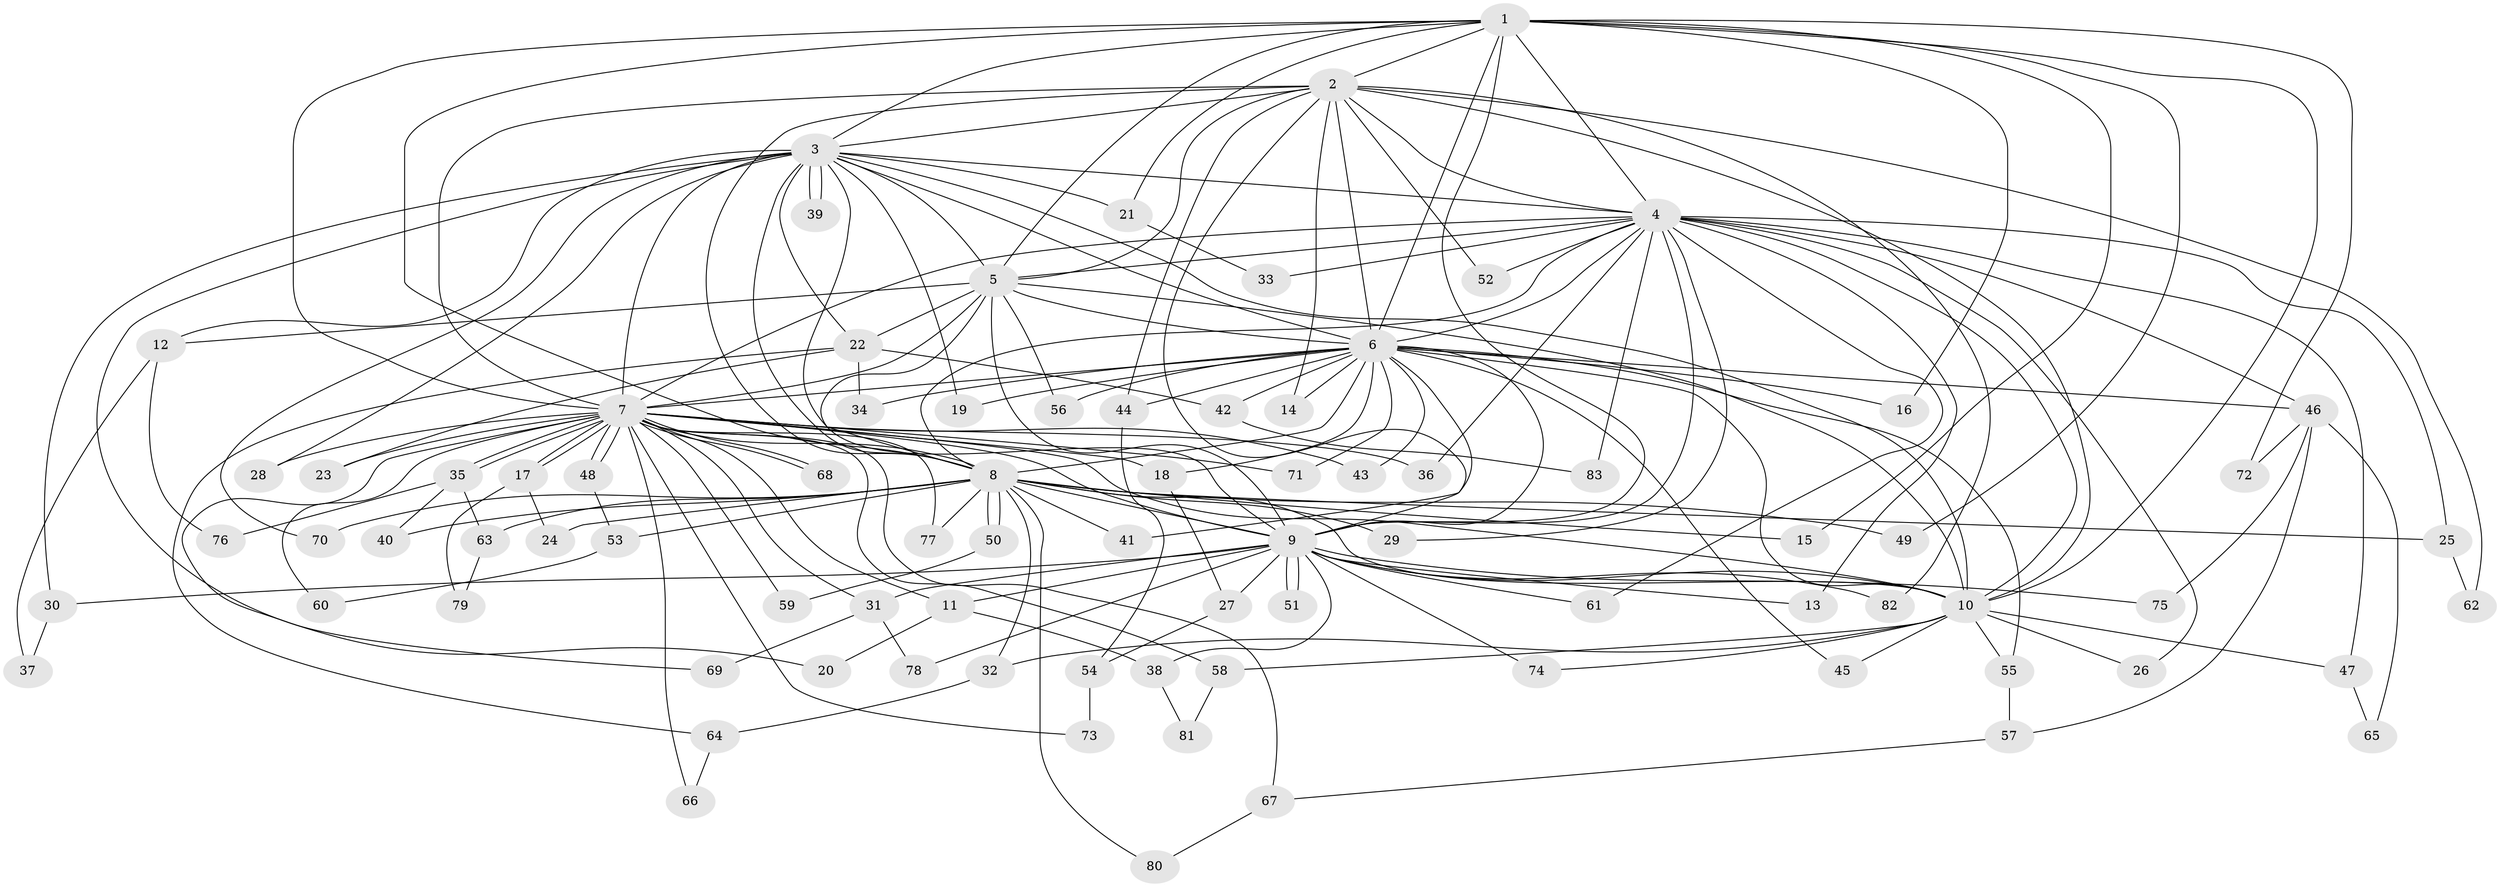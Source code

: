 // Generated by graph-tools (version 1.1) at 2025/49/03/09/25 03:49:40]
// undirected, 83 vertices, 191 edges
graph export_dot {
graph [start="1"]
  node [color=gray90,style=filled];
  1;
  2;
  3;
  4;
  5;
  6;
  7;
  8;
  9;
  10;
  11;
  12;
  13;
  14;
  15;
  16;
  17;
  18;
  19;
  20;
  21;
  22;
  23;
  24;
  25;
  26;
  27;
  28;
  29;
  30;
  31;
  32;
  33;
  34;
  35;
  36;
  37;
  38;
  39;
  40;
  41;
  42;
  43;
  44;
  45;
  46;
  47;
  48;
  49;
  50;
  51;
  52;
  53;
  54;
  55;
  56;
  57;
  58;
  59;
  60;
  61;
  62;
  63;
  64;
  65;
  66;
  67;
  68;
  69;
  70;
  71;
  72;
  73;
  74;
  75;
  76;
  77;
  78;
  79;
  80;
  81;
  82;
  83;
  1 -- 2;
  1 -- 3;
  1 -- 4;
  1 -- 5;
  1 -- 6;
  1 -- 7;
  1 -- 8;
  1 -- 9;
  1 -- 10;
  1 -- 15;
  1 -- 16;
  1 -- 21;
  1 -- 49;
  1 -- 72;
  2 -- 3;
  2 -- 4;
  2 -- 5;
  2 -- 6;
  2 -- 7;
  2 -- 8;
  2 -- 9;
  2 -- 10;
  2 -- 14;
  2 -- 44;
  2 -- 52;
  2 -- 62;
  2 -- 82;
  3 -- 4;
  3 -- 5;
  3 -- 6;
  3 -- 7;
  3 -- 8;
  3 -- 9;
  3 -- 10;
  3 -- 12;
  3 -- 19;
  3 -- 20;
  3 -- 21;
  3 -- 22;
  3 -- 28;
  3 -- 30;
  3 -- 39;
  3 -- 39;
  3 -- 70;
  4 -- 5;
  4 -- 6;
  4 -- 7;
  4 -- 8;
  4 -- 9;
  4 -- 10;
  4 -- 13;
  4 -- 25;
  4 -- 26;
  4 -- 29;
  4 -- 33;
  4 -- 36;
  4 -- 46;
  4 -- 47;
  4 -- 52;
  4 -- 61;
  4 -- 83;
  5 -- 6;
  5 -- 7;
  5 -- 8;
  5 -- 9;
  5 -- 10;
  5 -- 12;
  5 -- 22;
  5 -- 56;
  6 -- 7;
  6 -- 8;
  6 -- 9;
  6 -- 10;
  6 -- 14;
  6 -- 16;
  6 -- 18;
  6 -- 19;
  6 -- 34;
  6 -- 41;
  6 -- 42;
  6 -- 43;
  6 -- 44;
  6 -- 45;
  6 -- 46;
  6 -- 55;
  6 -- 56;
  6 -- 71;
  7 -- 8;
  7 -- 9;
  7 -- 10;
  7 -- 11;
  7 -- 17;
  7 -- 17;
  7 -- 18;
  7 -- 23;
  7 -- 28;
  7 -- 31;
  7 -- 35;
  7 -- 35;
  7 -- 36;
  7 -- 43;
  7 -- 48;
  7 -- 48;
  7 -- 58;
  7 -- 59;
  7 -- 60;
  7 -- 66;
  7 -- 67;
  7 -- 68;
  7 -- 68;
  7 -- 69;
  7 -- 71;
  7 -- 73;
  7 -- 77;
  8 -- 9;
  8 -- 10;
  8 -- 15;
  8 -- 24;
  8 -- 25;
  8 -- 29;
  8 -- 32;
  8 -- 40;
  8 -- 41;
  8 -- 49;
  8 -- 50;
  8 -- 50;
  8 -- 53;
  8 -- 63;
  8 -- 70;
  8 -- 77;
  8 -- 80;
  9 -- 10;
  9 -- 11;
  9 -- 13;
  9 -- 27;
  9 -- 30;
  9 -- 31;
  9 -- 38;
  9 -- 51;
  9 -- 51;
  9 -- 61;
  9 -- 74;
  9 -- 75;
  9 -- 78;
  9 -- 82;
  10 -- 26;
  10 -- 32;
  10 -- 45;
  10 -- 47;
  10 -- 55;
  10 -- 58;
  10 -- 74;
  11 -- 20;
  11 -- 38;
  12 -- 37;
  12 -- 76;
  17 -- 24;
  17 -- 79;
  18 -- 27;
  21 -- 33;
  22 -- 23;
  22 -- 34;
  22 -- 42;
  22 -- 64;
  25 -- 62;
  27 -- 54;
  30 -- 37;
  31 -- 69;
  31 -- 78;
  32 -- 64;
  35 -- 40;
  35 -- 63;
  35 -- 76;
  38 -- 81;
  42 -- 83;
  44 -- 54;
  46 -- 57;
  46 -- 65;
  46 -- 72;
  46 -- 75;
  47 -- 65;
  48 -- 53;
  50 -- 59;
  53 -- 60;
  54 -- 73;
  55 -- 57;
  57 -- 67;
  58 -- 81;
  63 -- 79;
  64 -- 66;
  67 -- 80;
}
